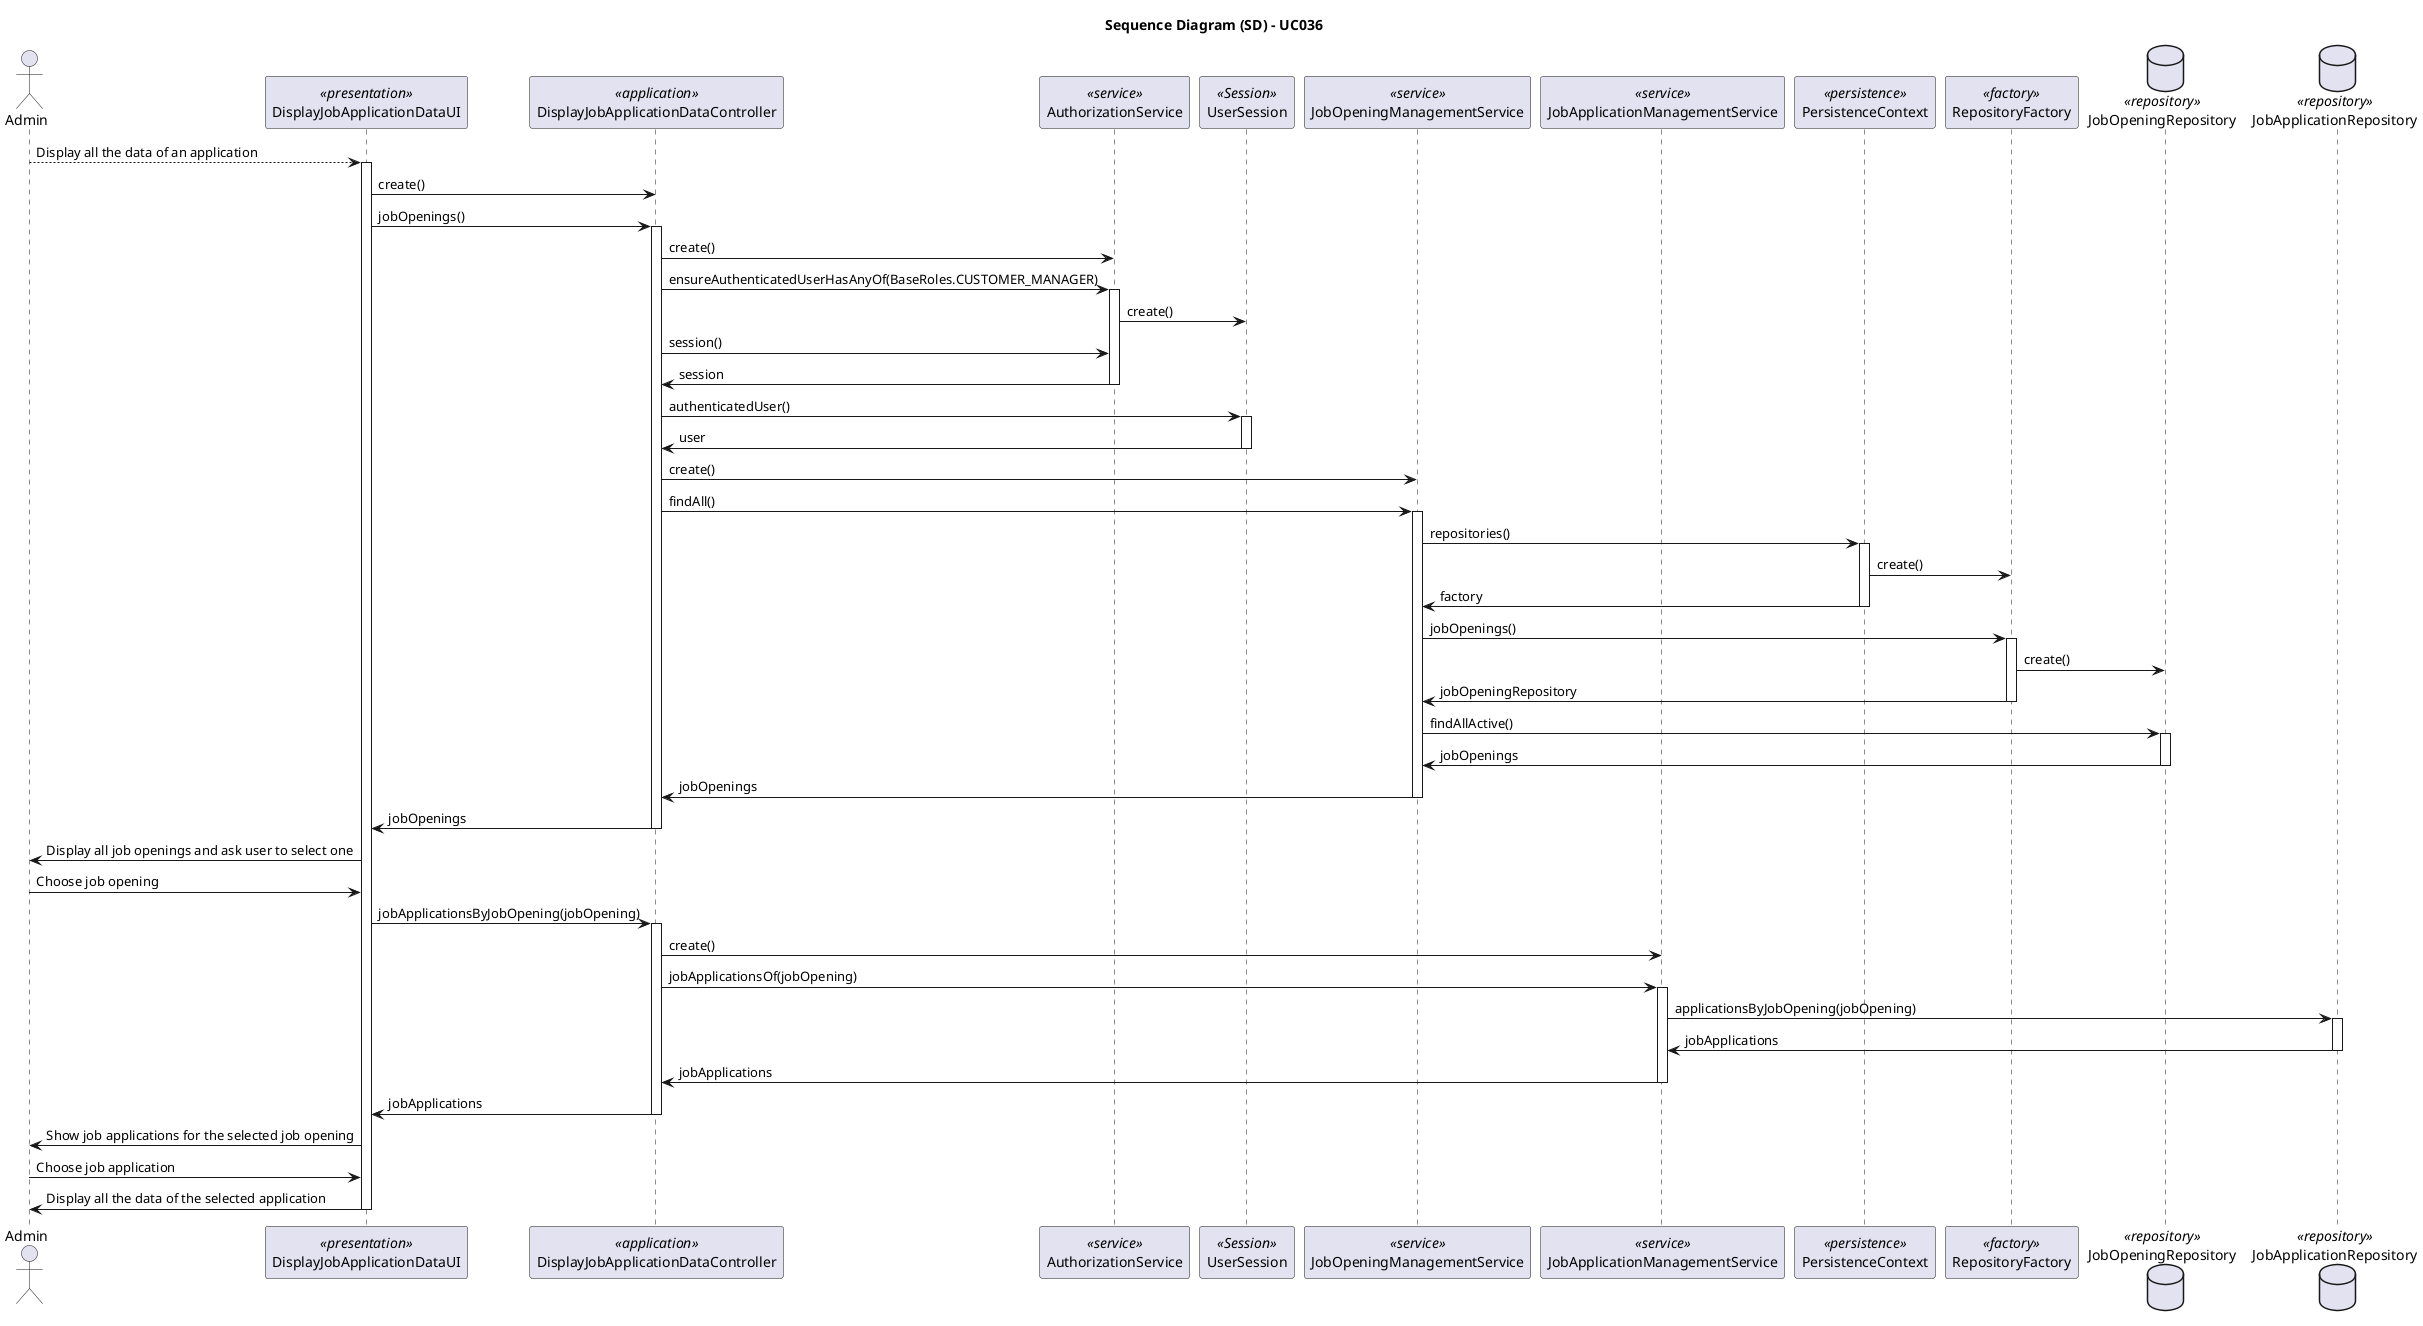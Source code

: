 @startuml
skinparam packageStyle rectangle
skinparam shadowing false
skinparam linetype polyline

skinparam classAttributeIconSize 0

title Sequence Diagram (SD) - UC036

actor Admin as Actor
participant DisplayJobApplicationDataUI as UI <<presentation>>
participant DisplayJobApplicationDataController as Controller <<application>>
participant AuthorizationService as Authz <<service>>
participant UserSession as Session <<Session>>
participant JobOpeningManagementService as Service <<service>>
participant JobApplicationManagementService as Service1 <<service>>
participant PersistenceContext as Persistence <<persistence>>
participant RepositoryFactory as Factory <<factory>>
database JobOpeningRepository as Repository <<repository>>
database JobApplicationRepository as Repository1 <<repository>>

Actor --> UI: Display all the data of an application
activate UI

    UI -> Controller: create()

    UI -> Controller: jobOpenings()
    activate Controller

    Controller -> Authz: create()

    Controller -> Authz: ensureAuthenticatedUserHasAnyOf(BaseRoles.CUSTOMER_MANAGER)
    activate Authz

    Authz -> Session: create()

    Controller -> Authz : session()

    Authz -> Controller : session
    deactivate Authz

    Controller -> Session : authenticatedUser()
    activate Session

    Session -> Controller : user
    deactivate Session

    Controller -> Service: create()

    Controller -> Service: findAll()
    activate Service

    Service -> Persistence: repositories()
    activate Persistence

    Persistence -> Factory: create()

    Persistence -> Service: factory
    deactivate Persistence

    Service -> Factory: jobOpenings()
    activate Factory

    Factory -> Repository: create()

    Factory -> Service: jobOpeningRepository
    deactivate Factory

    Service -> Repository: findAllActive()
    activate Repository

    Repository -> Service: jobOpenings
    deactivate Repository

    Service -> Controller: jobOpenings
    deactivate Service

    Controller -> UI: jobOpenings
    deactivate Controller

    UI -> Actor: Display all job openings and ask user to select one

    Actor -> UI: Choose job opening

    UI -> Controller: jobApplicationsByJobOpening(jobOpening)
    activate Controller

    Controller -> Service1: create()

    Controller -> Service1: jobApplicationsOf(jobOpening)
    activate Service1

    Service1 -> Repository1: applicationsByJobOpening(jobOpening)
    activate Repository1

    Repository1 -> Service1: jobApplications
    deactivate Repository1

    Service1 -> Controller: jobApplications
    deactivate Service1

    Controller -> UI: jobApplications
    deactivate Controller

    UI -> Actor: Show job applications for the selected job opening

    Actor -> UI: Choose job application

    UI -> Actor: Display all the data of the selected application

deactivate UI

@enduml